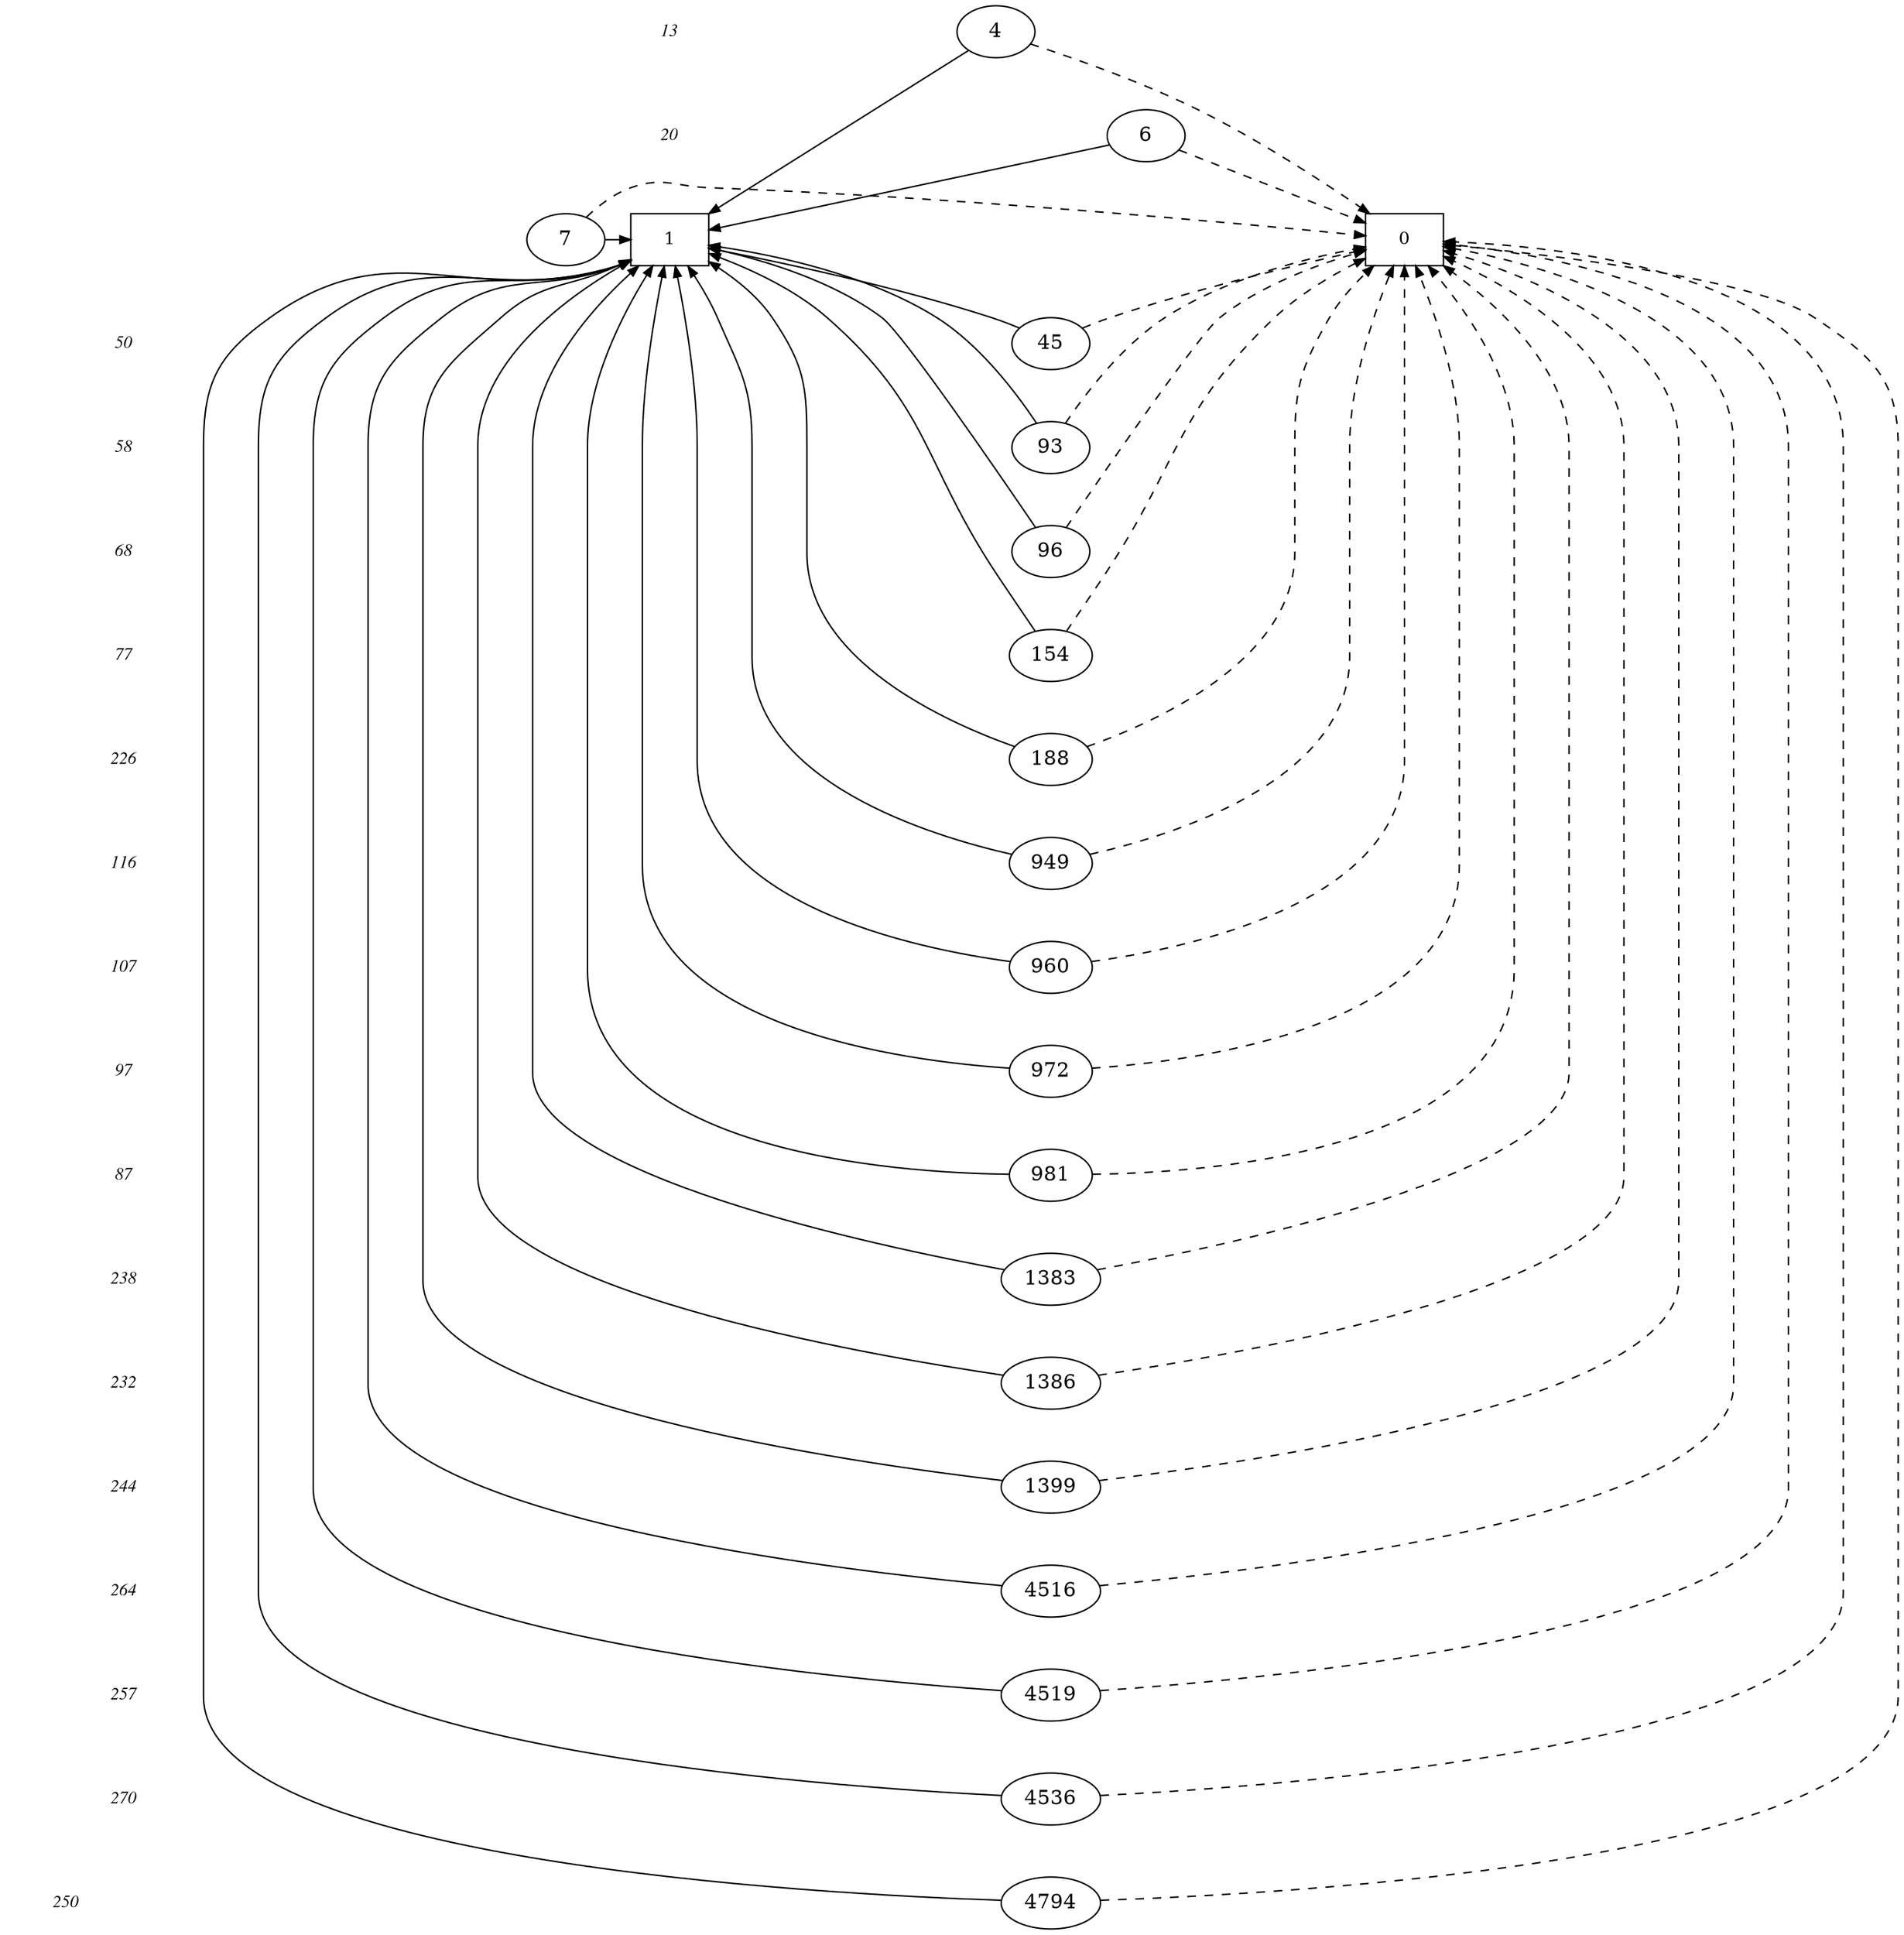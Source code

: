 digraph BDD {
center = true;
{ rank = same; { node [style=invis]; "T" };
 { node [shape=box,fontsize=12]; "0"; }
  { node [shape=box,fontsize=12]; "1"; }
}
{ rank=same; { node [shape=plaintext,fontname="Times Italic",fontsize=12] "13" };"4";}
{ rank=same; { node [shape=plaintext,fontname="Times Italic",fontsize=12] "20" };"6";}
{ rank=same; { node [shape=plaintext,fontname="Times Italic",fontsize=12] "1" };"7";}
{ rank=same; { node [shape=plaintext,fontname="Times Italic",fontsize=12] "50" };"45";}
{ rank=same; { node [shape=plaintext,fontname="Times Italic",fontsize=12] "58" };"93";}
{ rank=same; { node [shape=plaintext,fontname="Times Italic",fontsize=12] "68" };"96";}
{ rank=same; { node [shape=plaintext,fontname="Times Italic",fontsize=12] "77" };"154";}
{ rank=same; { node [shape=plaintext,fontname="Times Italic",fontsize=12] "226" };"188";}
{ rank=same; { node [shape=plaintext,fontname="Times Italic",fontsize=12] "116" };"949";}
{ rank=same; { node [shape=plaintext,fontname="Times Italic",fontsize=12] "107" };"960";}
{ rank=same; { node [shape=plaintext,fontname="Times Italic",fontsize=12] "97" };"972";}
{ rank=same; { node [shape=plaintext,fontname="Times Italic",fontsize=12] "87" };"981";}
{ rank=same; { node [shape=plaintext,fontname="Times Italic",fontsize=12] "238" };"1383";}
{ rank=same; { node [shape=plaintext,fontname="Times Italic",fontsize=12] "232" };"1386";}
{ rank=same; { node [shape=plaintext,fontname="Times Italic",fontsize=12] "244" };"1399";}
{ rank=same; { node [shape=plaintext,fontname="Times Italic",fontsize=12] "264" };"4516";}
{ rank=same; { node [shape=plaintext,fontname="Times Italic",fontsize=12] "257" };"4519";}
{ rank=same; { node [shape=plaintext,fontname="Times Italic",fontsize=12] "270" };"4536";}
{ rank=same; { node [shape=plaintext,fontname="Times Italic",fontsize=12] "250" };"4794";}
edge [style = invis]; {"13" -> "20" -> "1" -> "50" -> "58" -> "68" -> "77" -> "226" -> "116" -> "107" -> "97" -> "87" -> "238" -> "232" -> "244" -> "264" -> "257" -> "270" -> "250" -> "T"; }
"4" -> "1" [style=solid,arrowsize=".75"];
"4" -> "0" [style=dashed,arrowsize=".75"];
"6" -> "1" [style=solid,arrowsize=".75"];
"6" -> "0" [style=dashed,arrowsize=".75"];
"7" -> "1" [style=solid,arrowsize=".75"];
"7" -> "0" [style=dashed,arrowsize=".75"];
"45" -> "1" [style=solid,arrowsize=".75"];
"45" -> "0" [style=dashed,arrowsize=".75"];
"93" -> "1" [style=solid,arrowsize=".75"];
"93" -> "0" [style=dashed,arrowsize=".75"];
"96" -> "1" [style=solid,arrowsize=".75"];
"96" -> "0" [style=dashed,arrowsize=".75"];
"154" -> "1" [style=solid,arrowsize=".75"];
"154" -> "0" [style=dashed,arrowsize=".75"];
"188" -> "1" [style=solid,arrowsize=".75"];
"188" -> "0" [style=dashed,arrowsize=".75"];
"949" -> "1" [style=solid,arrowsize=".75"];
"949" -> "0" [style=dashed,arrowsize=".75"];
"960" -> "1" [style=solid,arrowsize=".75"];
"960" -> "0" [style=dashed,arrowsize=".75"];
"972" -> "1" [style=solid,arrowsize=".75"];
"972" -> "0" [style=dashed,arrowsize=".75"];
"981" -> "1" [style=solid,arrowsize=".75"];
"981" -> "0" [style=dashed,arrowsize=".75"];
"1383" -> "1" [style=solid,arrowsize=".75"];
"1383" -> "0" [style=dashed,arrowsize=".75"];
"1386" -> "1" [style=solid,arrowsize=".75"];
"1386" -> "0" [style=dashed,arrowsize=".75"];
"1399" -> "1" [style=solid,arrowsize=".75"];
"1399" -> "0" [style=dashed,arrowsize=".75"];
"4516" -> "1" [style=solid,arrowsize=".75"];
"4516" -> "0" [style=dashed,arrowsize=".75"];
"4519" -> "1" [style=solid,arrowsize=".75"];
"4519" -> "0" [style=dashed,arrowsize=".75"];
"4536" -> "1" [style=solid,arrowsize=".75"];
"4536" -> "0" [style=dashed,arrowsize=".75"];
"4794" -> "1" [style=solid,arrowsize=".75"];
"4794" -> "0" [style=dashed,arrowsize=".75"];
}
